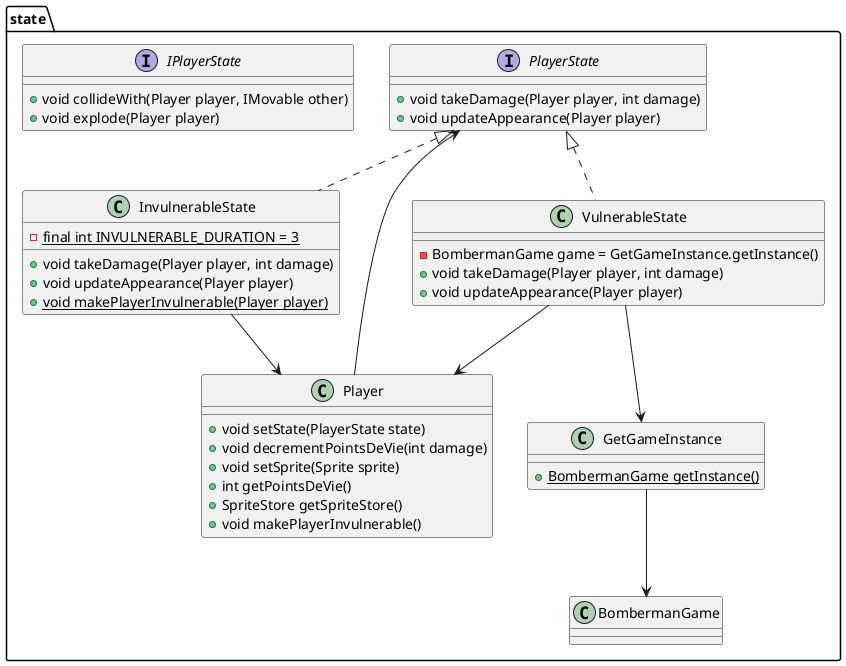 @startuml
package "state" {

    interface PlayerState {
        + void takeDamage(Player player, int damage)
        + void updateAppearance(Player player)
    }

    interface IPlayerState {
        + void collideWith(Player player, IMovable other)
        + void explode(Player player)
    }

    class InvulnerableState {
        - {static} final int INVULNERABLE_DURATION = 3
        + void takeDamage(Player player, int damage)
        + void updateAppearance(Player player)
        + {static} void makePlayerInvulnerable(Player player)
    }

    class VulnerableState {
        - BombermanGame game = GetGameInstance.getInstance()
        + void takeDamage(Player player, int damage)
        + void updateAppearance(Player player)
    }

    class Player {
        + void setState(PlayerState state)
        + void decrementPointsDeVie(int damage)
        + void setSprite(Sprite sprite)
        + int getPointsDeVie()
        + SpriteStore getSpriteStore()
        + void makePlayerInvulnerable()
    }

    class BombermanGame {
    }

    class GetGameInstance {
        + {static} BombermanGame getInstance()
    }

    PlayerState <|.. InvulnerableState
    PlayerState <|.. VulnerableState
    Player --> PlayerState
    InvulnerableState --> Player
    VulnerableState --> Player
    VulnerableState --> GetGameInstance
    GetGameInstance --> BombermanGame
}

@enduml
